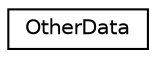 digraph G
{
  edge [fontname="Helvetica",fontsize="10",labelfontname="Helvetica",labelfontsize="10"];
  node [fontname="Helvetica",fontsize="10",shape=record];
  rankdir=LR;
  Node1 [label="OtherData",height=0.2,width=0.4,color="black", fillcolor="white", style="filled",URL="$d3/d43/structOtherData.html"];
}

